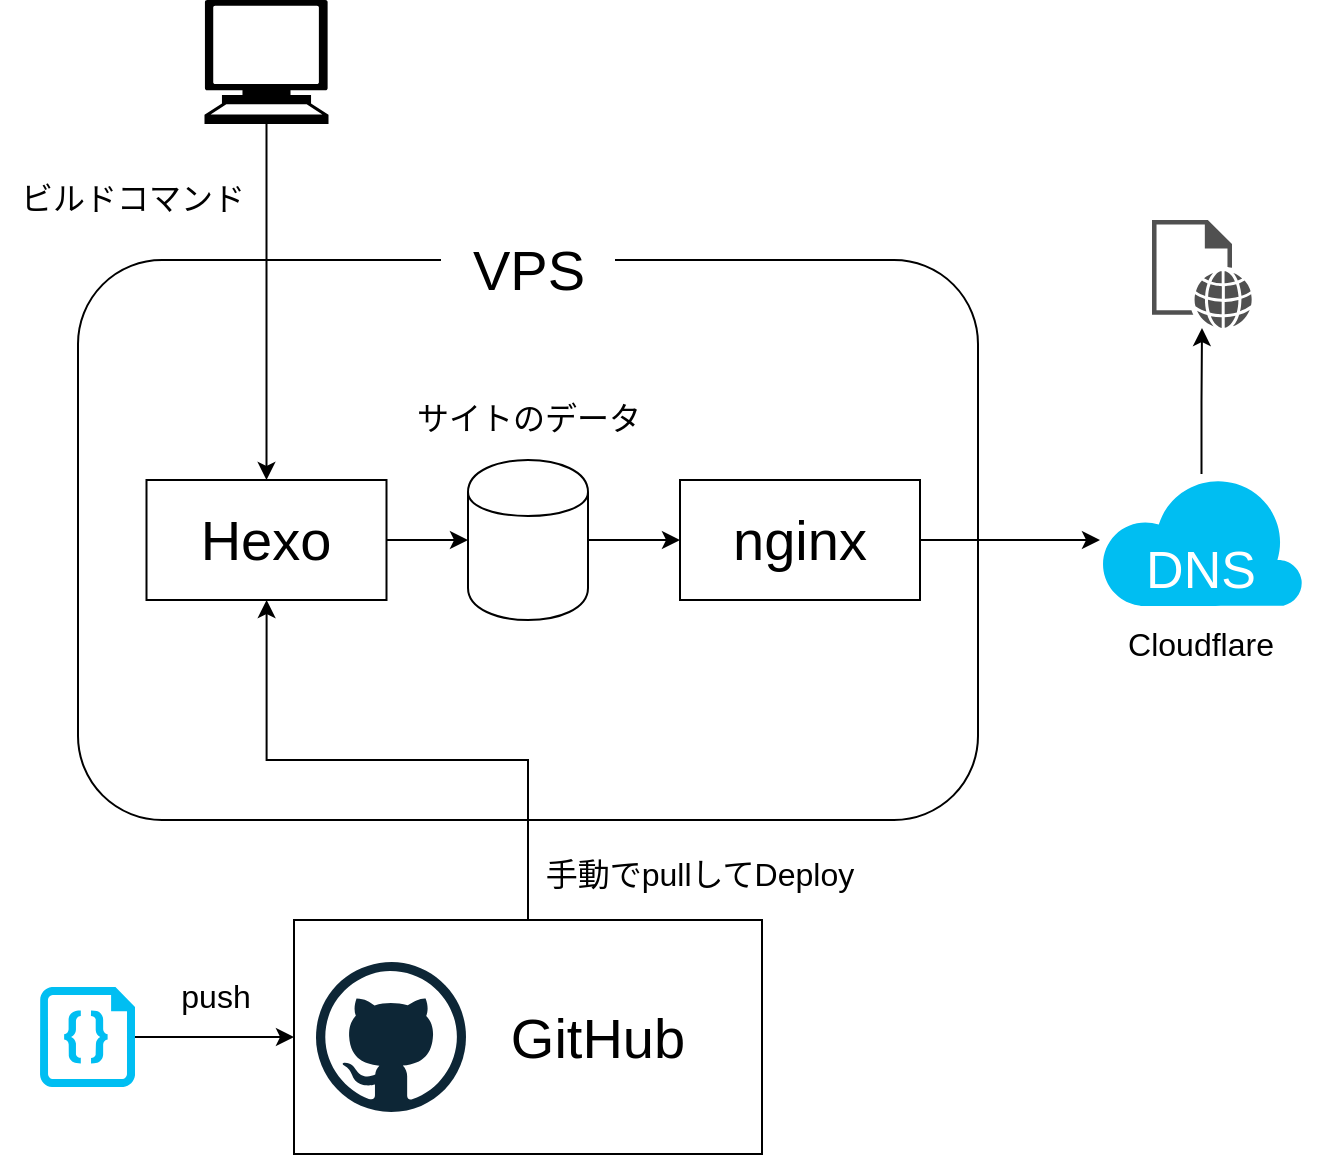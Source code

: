 <mxfile version="17.1.2" type="github">
  <diagram id="gScytXmBmrzgrhKitYHF" name="Page-1">
    <mxGraphModel dx="1354" dy="726" grid="1" gridSize="10" guides="1" tooltips="1" connect="1" arrows="1" fold="1" page="1" pageScale="1" pageWidth="827" pageHeight="1169" math="0" shadow="0">
      <root>
        <mxCell id="0" />
        <mxCell id="1" parent="0" />
        <mxCell id="Oo51jLbtGuqSmqchbQGD-1" value="&lt;font style=&quot;font-size: 28px&quot;&gt;&amp;nbsp; &amp;nbsp; &amp;nbsp; &amp;nbsp; &amp;nbsp;GitHub&lt;/font&gt;" style="rounded=0;whiteSpace=wrap;html=1;" parent="1" vertex="1">
          <mxGeometry x="207" y="570" width="234" height="117" as="geometry" />
        </mxCell>
        <mxCell id="Oo51jLbtGuqSmqchbQGD-2" value="" style="dashed=0;outlineConnect=0;html=1;align=center;labelPosition=center;verticalLabelPosition=bottom;verticalAlign=top;shape=mxgraph.weblogos.github;fontSize=28;" parent="1" vertex="1">
          <mxGeometry x="218" y="591" width="75" height="75" as="geometry" />
        </mxCell>
        <mxCell id="Oo51jLbtGuqSmqchbQGD-18" style="edgeStyle=orthogonalEdgeStyle;rounded=0;orthogonalLoop=1;jettySize=auto;html=1;exitX=1;exitY=0.5;exitDx=0;exitDy=0;exitPerimeter=0;fontSize=16;" parent="1" source="Oo51jLbtGuqSmqchbQGD-17" target="Oo51jLbtGuqSmqchbQGD-1" edge="1">
          <mxGeometry relative="1" as="geometry" />
        </mxCell>
        <mxCell id="Oo51jLbtGuqSmqchbQGD-17" value="" style="verticalLabelPosition=bottom;html=1;verticalAlign=top;align=center;strokeColor=none;fillColor=#00BEF2;shape=mxgraph.azure.code_file;pointerEvents=1;fontSize=16;" parent="1" vertex="1">
          <mxGeometry x="80" y="603.5" width="47.5" height="50" as="geometry" />
        </mxCell>
        <mxCell id="Oo51jLbtGuqSmqchbQGD-19" value="&lt;font style=&quot;font-size: 16px&quot;&gt;push&lt;/font&gt;" style="text;html=1;strokeColor=none;fillColor=none;align=center;verticalAlign=middle;whiteSpace=wrap;rounded=0;fontSize=28;" parent="1" vertex="1">
          <mxGeometry x="133.25" y="591" width="70" height="25" as="geometry" />
        </mxCell>
        <mxCell id="8IO0sW9zybpXtlUvJJd--2" value="" style="rounded=1;whiteSpace=wrap;html=1;fontSize=16;" parent="1" vertex="1">
          <mxGeometry x="99" y="240" width="450" height="280" as="geometry" />
        </mxCell>
        <mxCell id="8IO0sW9zybpXtlUvJJd--4" value="&lt;span style=&quot;font-size: 28px&quot;&gt;VPS&lt;/span&gt;" style="text;html=1;align=center;verticalAlign=middle;whiteSpace=wrap;rounded=0;fontSize=16;fillColor=default;" parent="1" vertex="1">
          <mxGeometry x="280.5" y="230" width="87" height="30" as="geometry" />
        </mxCell>
        <mxCell id="8IO0sW9zybpXtlUvJJd--13" style="edgeStyle=orthogonalEdgeStyle;rounded=0;orthogonalLoop=1;jettySize=auto;html=1;exitX=0.5;exitY=0;exitDx=0;exitDy=0;fontSize=16;" parent="1" source="Oo51jLbtGuqSmqchbQGD-1" target="qyKd4-b8zUm4KW8p5qM5-2" edge="1">
          <mxGeometry relative="1" as="geometry">
            <mxPoint x="324.1" y="474" as="targetPoint" />
          </mxGeometry>
        </mxCell>
        <mxCell id="8IO0sW9zybpXtlUvJJd--14" value="&lt;font style=&quot;font-size: 16px&quot;&gt;手動でpullしてDeploy&lt;/font&gt;" style="text;html=1;strokeColor=none;fillColor=none;align=center;verticalAlign=middle;whiteSpace=wrap;rounded=0;fontSize=28;" parent="1" vertex="1">
          <mxGeometry x="320" y="530" width="180" height="25" as="geometry" />
        </mxCell>
        <mxCell id="qyKd4-b8zUm4KW8p5qM5-6" style="edgeStyle=orthogonalEdgeStyle;rounded=0;orthogonalLoop=1;jettySize=auto;html=1;exitX=1;exitY=0.5;exitDx=0;exitDy=0;fontSize=28;" edge="1" parent="1" source="qyKd4-b8zUm4KW8p5qM5-2" target="qyKd4-b8zUm4KW8p5qM5-4">
          <mxGeometry relative="1" as="geometry" />
        </mxCell>
        <mxCell id="qyKd4-b8zUm4KW8p5qM5-2" value="&lt;font style=&quot;font-size: 28px&quot;&gt;Hexo&lt;/font&gt;" style="rounded=0;whiteSpace=wrap;html=1;" vertex="1" parent="1">
          <mxGeometry x="133.25" y="350" width="120" height="60" as="geometry" />
        </mxCell>
        <mxCell id="qyKd4-b8zUm4KW8p5qM5-14" style="edgeStyle=orthogonalEdgeStyle;rounded=0;orthogonalLoop=1;jettySize=auto;html=1;fontSize=16;" edge="1" parent="1" source="qyKd4-b8zUm4KW8p5qM5-3" target="qyKd4-b8zUm4KW8p5qM5-12">
          <mxGeometry relative="1" as="geometry" />
        </mxCell>
        <mxCell id="qyKd4-b8zUm4KW8p5qM5-3" value="nginx" style="rounded=0;whiteSpace=wrap;html=1;fontSize=28;" vertex="1" parent="1">
          <mxGeometry x="400" y="350" width="120" height="60" as="geometry" />
        </mxCell>
        <mxCell id="qyKd4-b8zUm4KW8p5qM5-7" style="edgeStyle=orthogonalEdgeStyle;rounded=0;orthogonalLoop=1;jettySize=auto;html=1;exitX=1;exitY=0.5;exitDx=0;exitDy=0;fontSize=28;" edge="1" parent="1" source="qyKd4-b8zUm4KW8p5qM5-4" target="qyKd4-b8zUm4KW8p5qM5-3">
          <mxGeometry relative="1" as="geometry" />
        </mxCell>
        <mxCell id="qyKd4-b8zUm4KW8p5qM5-4" value="" style="shape=cylinder;whiteSpace=wrap;html=1;boundedLbl=1;backgroundOutline=1;fontSize=28;" vertex="1" parent="1">
          <mxGeometry x="294" y="340" width="60" height="80" as="geometry" />
        </mxCell>
        <mxCell id="qyKd4-b8zUm4KW8p5qM5-9" style="edgeStyle=orthogonalEdgeStyle;rounded=0;orthogonalLoop=1;jettySize=auto;html=1;exitX=0.5;exitY=1;exitDx=0;exitDy=0;exitPerimeter=0;fontSize=28;" edge="1" parent="1" source="qyKd4-b8zUm4KW8p5qM5-8" target="qyKd4-b8zUm4KW8p5qM5-2">
          <mxGeometry relative="1" as="geometry" />
        </mxCell>
        <mxCell id="qyKd4-b8zUm4KW8p5qM5-8" value="" style="shape=mxgraph.signs.tech.computer;html=1;pointerEvents=1;fillColor=#000000;strokeColor=none;verticalLabelPosition=bottom;verticalAlign=top;align=center;fontSize=28;" vertex="1" parent="1">
          <mxGeometry x="162.25" y="110" width="62" height="62" as="geometry" />
        </mxCell>
        <mxCell id="qyKd4-b8zUm4KW8p5qM5-10" value="&lt;font style=&quot;font-size: 16px&quot;&gt;ビルドコマンド&lt;/font&gt;" style="text;html=1;strokeColor=none;fillColor=none;align=center;verticalAlign=middle;whiteSpace=wrap;rounded=0;fontSize=28;" vertex="1" parent="1">
          <mxGeometry x="60" y="190" width="133" height="30" as="geometry" />
        </mxCell>
        <mxCell id="qyKd4-b8zUm4KW8p5qM5-11" value="&lt;font style=&quot;font-size: 16px&quot;&gt;サイトのデータ&lt;/font&gt;" style="text;html=1;strokeColor=none;fillColor=none;align=center;verticalAlign=middle;whiteSpace=wrap;rounded=0;fontSize=28;" vertex="1" parent="1">
          <mxGeometry x="257.5" y="300" width="133" height="30" as="geometry" />
        </mxCell>
        <mxCell id="qyKd4-b8zUm4KW8p5qM5-16" style="edgeStyle=orthogonalEdgeStyle;rounded=0;orthogonalLoop=1;jettySize=auto;html=1;fontSize=16;" edge="1" parent="1" source="qyKd4-b8zUm4KW8p5qM5-12" target="qyKd4-b8zUm4KW8p5qM5-15">
          <mxGeometry relative="1" as="geometry" />
        </mxCell>
        <mxCell id="qyKd4-b8zUm4KW8p5qM5-12" value="" style="verticalLabelPosition=bottom;html=1;verticalAlign=top;align=center;strokeColor=none;fillColor=#00BEF2;shape=mxgraph.azure.cloud;fontSize=16;" vertex="1" parent="1">
          <mxGeometry x="610" y="347" width="101.54" height="66" as="geometry" />
        </mxCell>
        <mxCell id="qyKd4-b8zUm4KW8p5qM5-13" value="&lt;font style=&quot;font-size: 16px&quot;&gt;Cloudflare&lt;/font&gt;" style="text;html=1;strokeColor=none;fillColor=none;align=center;verticalAlign=middle;whiteSpace=wrap;rounded=0;fontSize=28;" vertex="1" parent="1">
          <mxGeometry x="594.27" y="413" width="133" height="30" as="geometry" />
        </mxCell>
        <mxCell id="qyKd4-b8zUm4KW8p5qM5-15" value="" style="sketch=0;pointerEvents=1;shadow=0;dashed=0;html=1;strokeColor=none;fillColor=#505050;labelPosition=center;verticalLabelPosition=bottom;verticalAlign=top;outlineConnect=0;align=center;shape=mxgraph.office.concepts.web_page;fontSize=16;" vertex="1" parent="1">
          <mxGeometry x="636" y="220" width="50" height="54" as="geometry" />
        </mxCell>
        <mxCell id="qyKd4-b8zUm4KW8p5qM5-17" value="&lt;font style=&quot;font-size: 26px;&quot;&gt;DNS&lt;/font&gt;" style="text;html=1;strokeColor=none;fillColor=none;align=center;verticalAlign=middle;whiteSpace=wrap;rounded=0;fontSize=26;fontColor=#FFFFFF;" vertex="1" parent="1">
          <mxGeometry x="594.27" y="380" width="133" height="30" as="geometry" />
        </mxCell>
      </root>
    </mxGraphModel>
  </diagram>
</mxfile>

